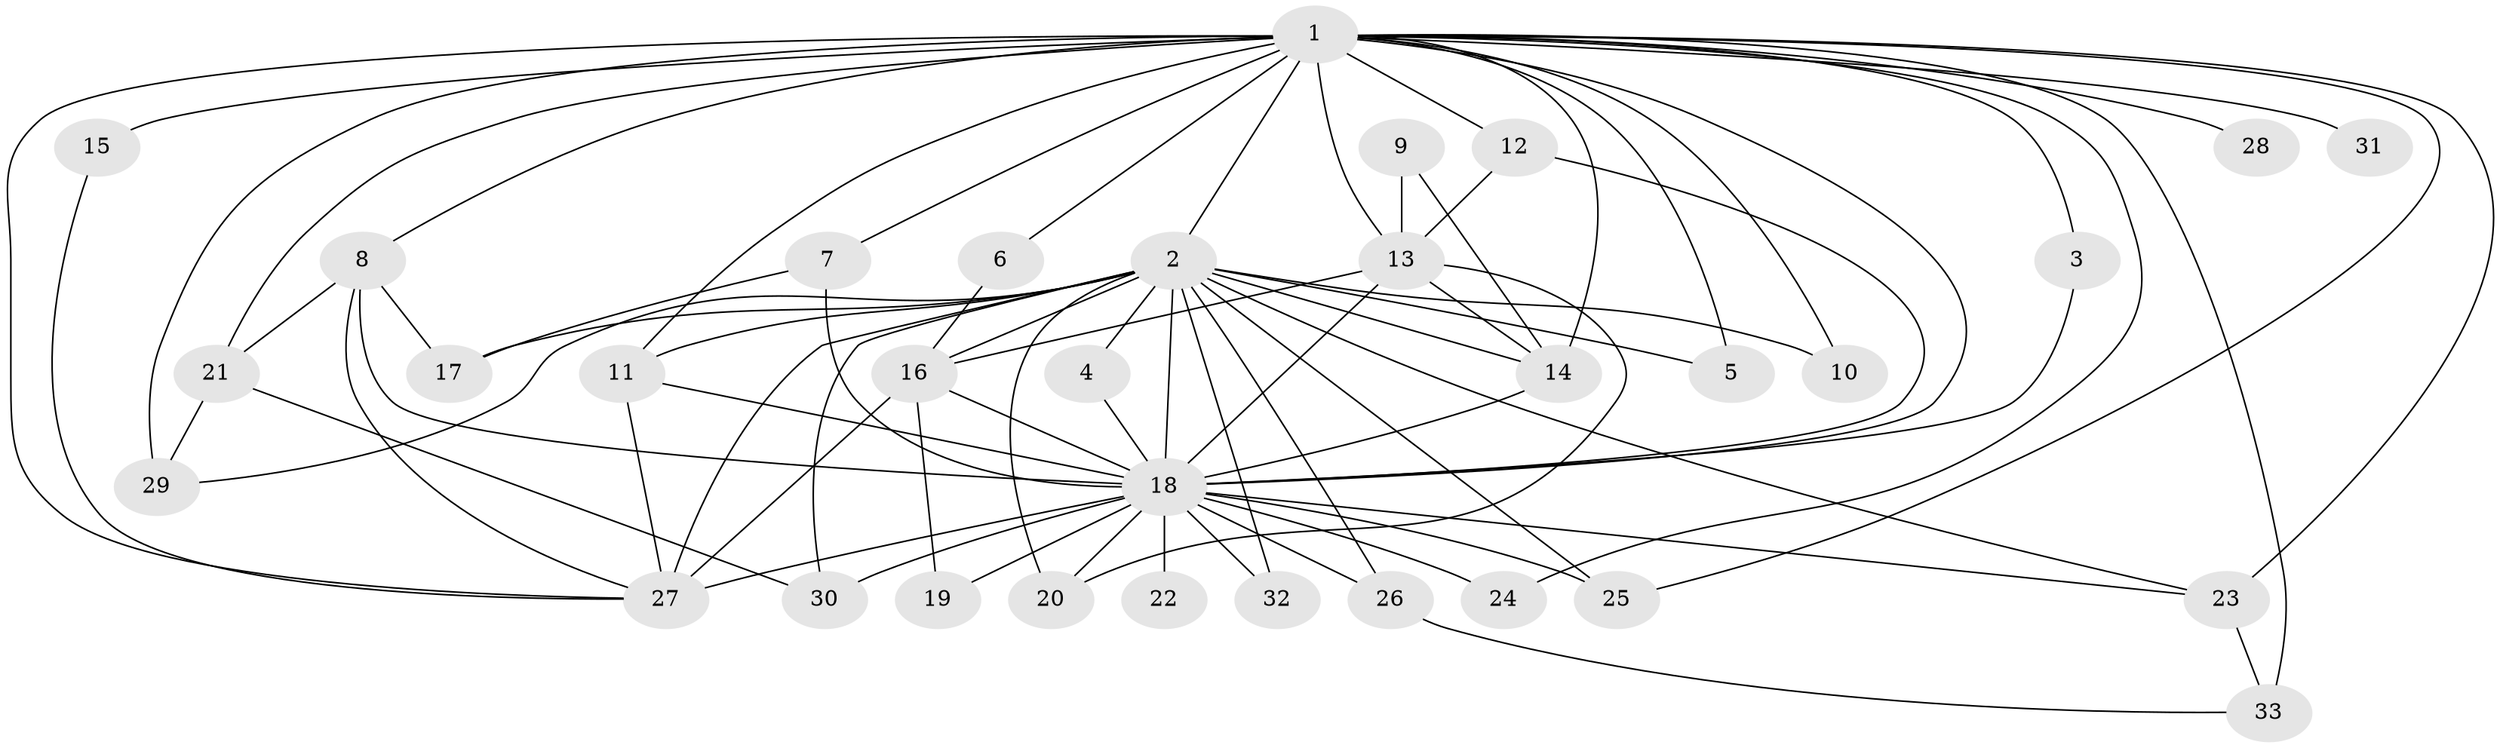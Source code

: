 // original degree distribution, {22: 0.015384615384615385, 14: 0.046153846153846156, 21: 0.015384615384615385, 17: 0.015384615384615385, 15: 0.015384615384615385, 10: 0.015384615384615385, 16: 0.015384615384615385, 18: 0.015384615384615385, 3: 0.23076923076923078, 4: 0.09230769230769231, 7: 0.015384615384615385, 2: 0.47692307692307695, 6: 0.015384615384615385, 5: 0.015384615384615385}
// Generated by graph-tools (version 1.1) at 2025/49/03/09/25 03:49:42]
// undirected, 33 vertices, 76 edges
graph export_dot {
graph [start="1"]
  node [color=gray90,style=filled];
  1;
  2;
  3;
  4;
  5;
  6;
  7;
  8;
  9;
  10;
  11;
  12;
  13;
  14;
  15;
  16;
  17;
  18;
  19;
  20;
  21;
  22;
  23;
  24;
  25;
  26;
  27;
  28;
  29;
  30;
  31;
  32;
  33;
  1 -- 2 [weight=8.0];
  1 -- 3 [weight=1.0];
  1 -- 5 [weight=1.0];
  1 -- 6 [weight=1.0];
  1 -- 7 [weight=1.0];
  1 -- 8 [weight=1.0];
  1 -- 10 [weight=1.0];
  1 -- 11 [weight=5.0];
  1 -- 12 [weight=1.0];
  1 -- 13 [weight=3.0];
  1 -- 14 [weight=1.0];
  1 -- 15 [weight=2.0];
  1 -- 18 [weight=8.0];
  1 -- 21 [weight=1.0];
  1 -- 23 [weight=2.0];
  1 -- 24 [weight=1.0];
  1 -- 25 [weight=1.0];
  1 -- 27 [weight=4.0];
  1 -- 28 [weight=2.0];
  1 -- 29 [weight=1.0];
  1 -- 31 [weight=2.0];
  1 -- 33 [weight=2.0];
  2 -- 4 [weight=1.0];
  2 -- 5 [weight=1.0];
  2 -- 10 [weight=1.0];
  2 -- 11 [weight=2.0];
  2 -- 14 [weight=1.0];
  2 -- 16 [weight=1.0];
  2 -- 17 [weight=2.0];
  2 -- 18 [weight=4.0];
  2 -- 20 [weight=1.0];
  2 -- 23 [weight=1.0];
  2 -- 25 [weight=1.0];
  2 -- 26 [weight=1.0];
  2 -- 27 [weight=3.0];
  2 -- 29 [weight=1.0];
  2 -- 30 [weight=1.0];
  2 -- 32 [weight=1.0];
  3 -- 18 [weight=1.0];
  4 -- 18 [weight=1.0];
  6 -- 16 [weight=1.0];
  7 -- 17 [weight=1.0];
  7 -- 18 [weight=1.0];
  8 -- 17 [weight=1.0];
  8 -- 18 [weight=1.0];
  8 -- 21 [weight=1.0];
  8 -- 27 [weight=1.0];
  9 -- 13 [weight=1.0];
  9 -- 14 [weight=1.0];
  11 -- 18 [weight=2.0];
  11 -- 27 [weight=1.0];
  12 -- 13 [weight=1.0];
  12 -- 18 [weight=1.0];
  13 -- 14 [weight=1.0];
  13 -- 16 [weight=1.0];
  13 -- 18 [weight=1.0];
  13 -- 20 [weight=1.0];
  14 -- 18 [weight=2.0];
  15 -- 27 [weight=1.0];
  16 -- 18 [weight=1.0];
  16 -- 19 [weight=1.0];
  16 -- 27 [weight=2.0];
  18 -- 19 [weight=2.0];
  18 -- 20 [weight=1.0];
  18 -- 22 [weight=2.0];
  18 -- 23 [weight=1.0];
  18 -- 24 [weight=1.0];
  18 -- 25 [weight=1.0];
  18 -- 26 [weight=1.0];
  18 -- 27 [weight=2.0];
  18 -- 30 [weight=1.0];
  18 -- 32 [weight=1.0];
  21 -- 29 [weight=1.0];
  21 -- 30 [weight=1.0];
  23 -- 33 [weight=1.0];
  26 -- 33 [weight=1.0];
}
